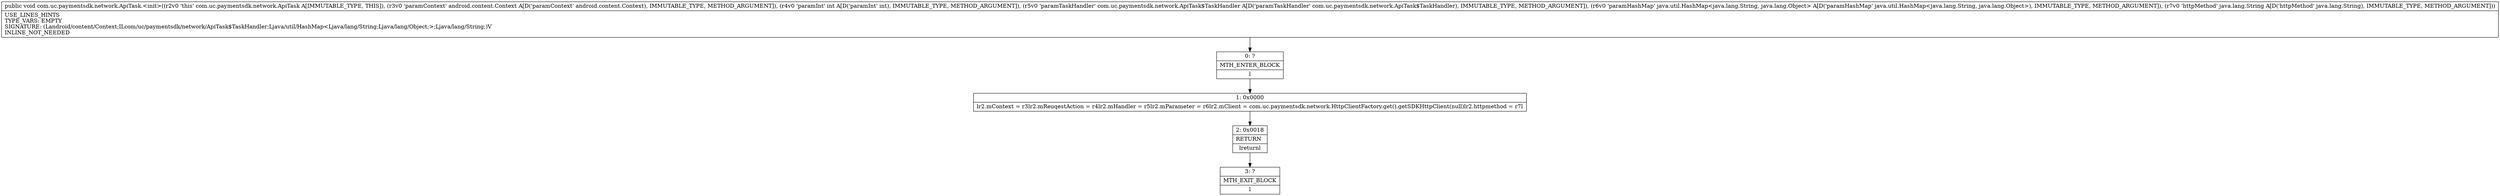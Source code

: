 digraph "CFG forcom.uc.paymentsdk.network.ApiTask.\<init\>(Landroid\/content\/Context;ILcom\/uc\/paymentsdk\/network\/ApiTask$TaskHandler;Ljava\/util\/HashMap;Ljava\/lang\/String;)V" {
Node_0 [shape=record,label="{0\:\ ?|MTH_ENTER_BLOCK\l|l}"];
Node_1 [shape=record,label="{1\:\ 0x0000|lr2.mContext = r3lr2.mReuqestAction = r4lr2.mHandler = r5lr2.mParameter = r6lr2.mClient = com.uc.paymentsdk.network.HttpClientFactory.get().getSDKHttpClient(null)lr2.httpmethod = r7l}"];
Node_2 [shape=record,label="{2\:\ 0x0018|RETURN\l|lreturnl}"];
Node_3 [shape=record,label="{3\:\ ?|MTH_EXIT_BLOCK\l|l}"];
MethodNode[shape=record,label="{public void com.uc.paymentsdk.network.ApiTask.\<init\>((r2v0 'this' com.uc.paymentsdk.network.ApiTask A[IMMUTABLE_TYPE, THIS]), (r3v0 'paramContext' android.content.Context A[D('paramContext' android.content.Context), IMMUTABLE_TYPE, METHOD_ARGUMENT]), (r4v0 'paramInt' int A[D('paramInt' int), IMMUTABLE_TYPE, METHOD_ARGUMENT]), (r5v0 'paramTaskHandler' com.uc.paymentsdk.network.ApiTask$TaskHandler A[D('paramTaskHandler' com.uc.paymentsdk.network.ApiTask$TaskHandler), IMMUTABLE_TYPE, METHOD_ARGUMENT]), (r6v0 'paramHashMap' java.util.HashMap\<java.lang.String, java.lang.Object\> A[D('paramHashMap' java.util.HashMap\<java.lang.String, java.lang.Object\>), IMMUTABLE_TYPE, METHOD_ARGUMENT]), (r7v0 'httpMethod' java.lang.String A[D('httpMethod' java.lang.String), IMMUTABLE_TYPE, METHOD_ARGUMENT]))  | USE_LINES_HINTS\lTYPE_VARS: EMPTY\lSIGNATURE: (Landroid\/content\/Context;ILcom\/uc\/paymentsdk\/network\/ApiTask$TaskHandler;Ljava\/util\/HashMap\<Ljava\/lang\/String;Ljava\/lang\/Object;\>;Ljava\/lang\/String;)V\lINLINE_NOT_NEEDED\l}"];
MethodNode -> Node_0;
Node_0 -> Node_1;
Node_1 -> Node_2;
Node_2 -> Node_3;
}

